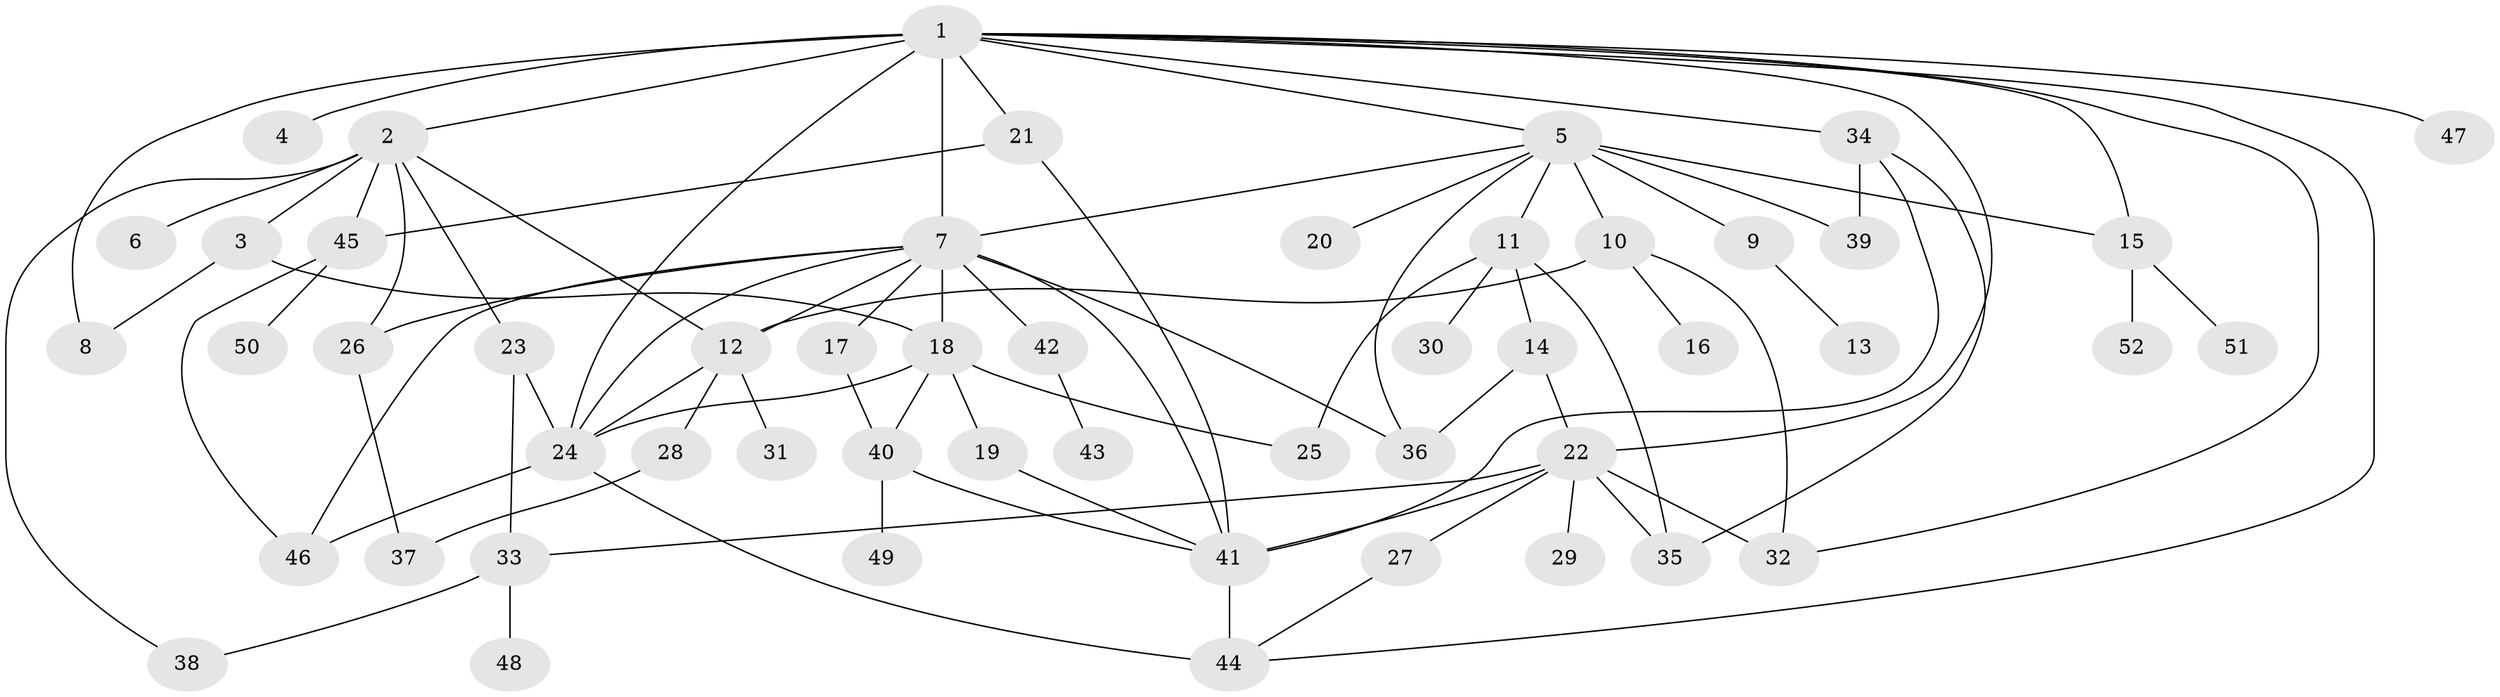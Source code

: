 // original degree distribution, {34: 0.008064516129032258, 10: 0.008064516129032258, 4: 0.07258064516129033, 2: 0.20967741935483872, 11: 0.008064516129032258, 1: 0.47580645161290325, 3: 0.13709677419354838, 5: 0.016129032258064516, 7: 0.03225806451612903, 12: 0.008064516129032258, 13: 0.008064516129032258, 6: 0.016129032258064516}
// Generated by graph-tools (version 1.1) at 2025/50/03/04/25 22:50:04]
// undirected, 52 vertices, 86 edges
graph export_dot {
  node [color=gray90,style=filled];
  1;
  2;
  3;
  4;
  5;
  6;
  7;
  8;
  9;
  10;
  11;
  12;
  13;
  14;
  15;
  16;
  17;
  18;
  19;
  20;
  21;
  22;
  23;
  24;
  25;
  26;
  27;
  28;
  29;
  30;
  31;
  32;
  33;
  34;
  35;
  36;
  37;
  38;
  39;
  40;
  41;
  42;
  43;
  44;
  45;
  46;
  47;
  48;
  49;
  50;
  51;
  52;
  1 -- 2 [weight=1.0];
  1 -- 4 [weight=1.0];
  1 -- 5 [weight=1.0];
  1 -- 7 [weight=18.0];
  1 -- 8 [weight=1.0];
  1 -- 15 [weight=1.0];
  1 -- 21 [weight=2.0];
  1 -- 22 [weight=1.0];
  1 -- 24 [weight=1.0];
  1 -- 32 [weight=1.0];
  1 -- 34 [weight=1.0];
  1 -- 44 [weight=1.0];
  1 -- 47 [weight=1.0];
  2 -- 3 [weight=1.0];
  2 -- 6 [weight=2.0];
  2 -- 12 [weight=1.0];
  2 -- 23 [weight=1.0];
  2 -- 26 [weight=1.0];
  2 -- 38 [weight=1.0];
  2 -- 45 [weight=1.0];
  3 -- 8 [weight=1.0];
  3 -- 18 [weight=1.0];
  5 -- 7 [weight=1.0];
  5 -- 9 [weight=1.0];
  5 -- 10 [weight=2.0];
  5 -- 11 [weight=1.0];
  5 -- 15 [weight=1.0];
  5 -- 20 [weight=1.0];
  5 -- 36 [weight=1.0];
  5 -- 39 [weight=1.0];
  7 -- 12 [weight=1.0];
  7 -- 17 [weight=2.0];
  7 -- 18 [weight=2.0];
  7 -- 24 [weight=1.0];
  7 -- 26 [weight=1.0];
  7 -- 36 [weight=1.0];
  7 -- 41 [weight=1.0];
  7 -- 42 [weight=1.0];
  7 -- 46 [weight=1.0];
  9 -- 13 [weight=2.0];
  10 -- 12 [weight=1.0];
  10 -- 16 [weight=1.0];
  10 -- 32 [weight=1.0];
  11 -- 14 [weight=1.0];
  11 -- 25 [weight=1.0];
  11 -- 30 [weight=1.0];
  11 -- 35 [weight=1.0];
  12 -- 24 [weight=1.0];
  12 -- 28 [weight=1.0];
  12 -- 31 [weight=1.0];
  14 -- 22 [weight=4.0];
  14 -- 36 [weight=1.0];
  15 -- 51 [weight=1.0];
  15 -- 52 [weight=1.0];
  17 -- 40 [weight=2.0];
  18 -- 19 [weight=1.0];
  18 -- 24 [weight=1.0];
  18 -- 25 [weight=4.0];
  18 -- 40 [weight=1.0];
  19 -- 41 [weight=1.0];
  21 -- 41 [weight=1.0];
  21 -- 45 [weight=1.0];
  22 -- 27 [weight=1.0];
  22 -- 29 [weight=1.0];
  22 -- 32 [weight=1.0];
  22 -- 33 [weight=1.0];
  22 -- 35 [weight=1.0];
  22 -- 41 [weight=1.0];
  23 -- 24 [weight=1.0];
  23 -- 33 [weight=3.0];
  24 -- 44 [weight=1.0];
  24 -- 46 [weight=1.0];
  26 -- 37 [weight=1.0];
  27 -- 44 [weight=1.0];
  28 -- 37 [weight=1.0];
  33 -- 38 [weight=1.0];
  33 -- 48 [weight=1.0];
  34 -- 35 [weight=1.0];
  34 -- 39 [weight=2.0];
  34 -- 41 [weight=1.0];
  40 -- 41 [weight=1.0];
  40 -- 49 [weight=1.0];
  41 -- 44 [weight=3.0];
  42 -- 43 [weight=1.0];
  45 -- 46 [weight=1.0];
  45 -- 50 [weight=1.0];
}
